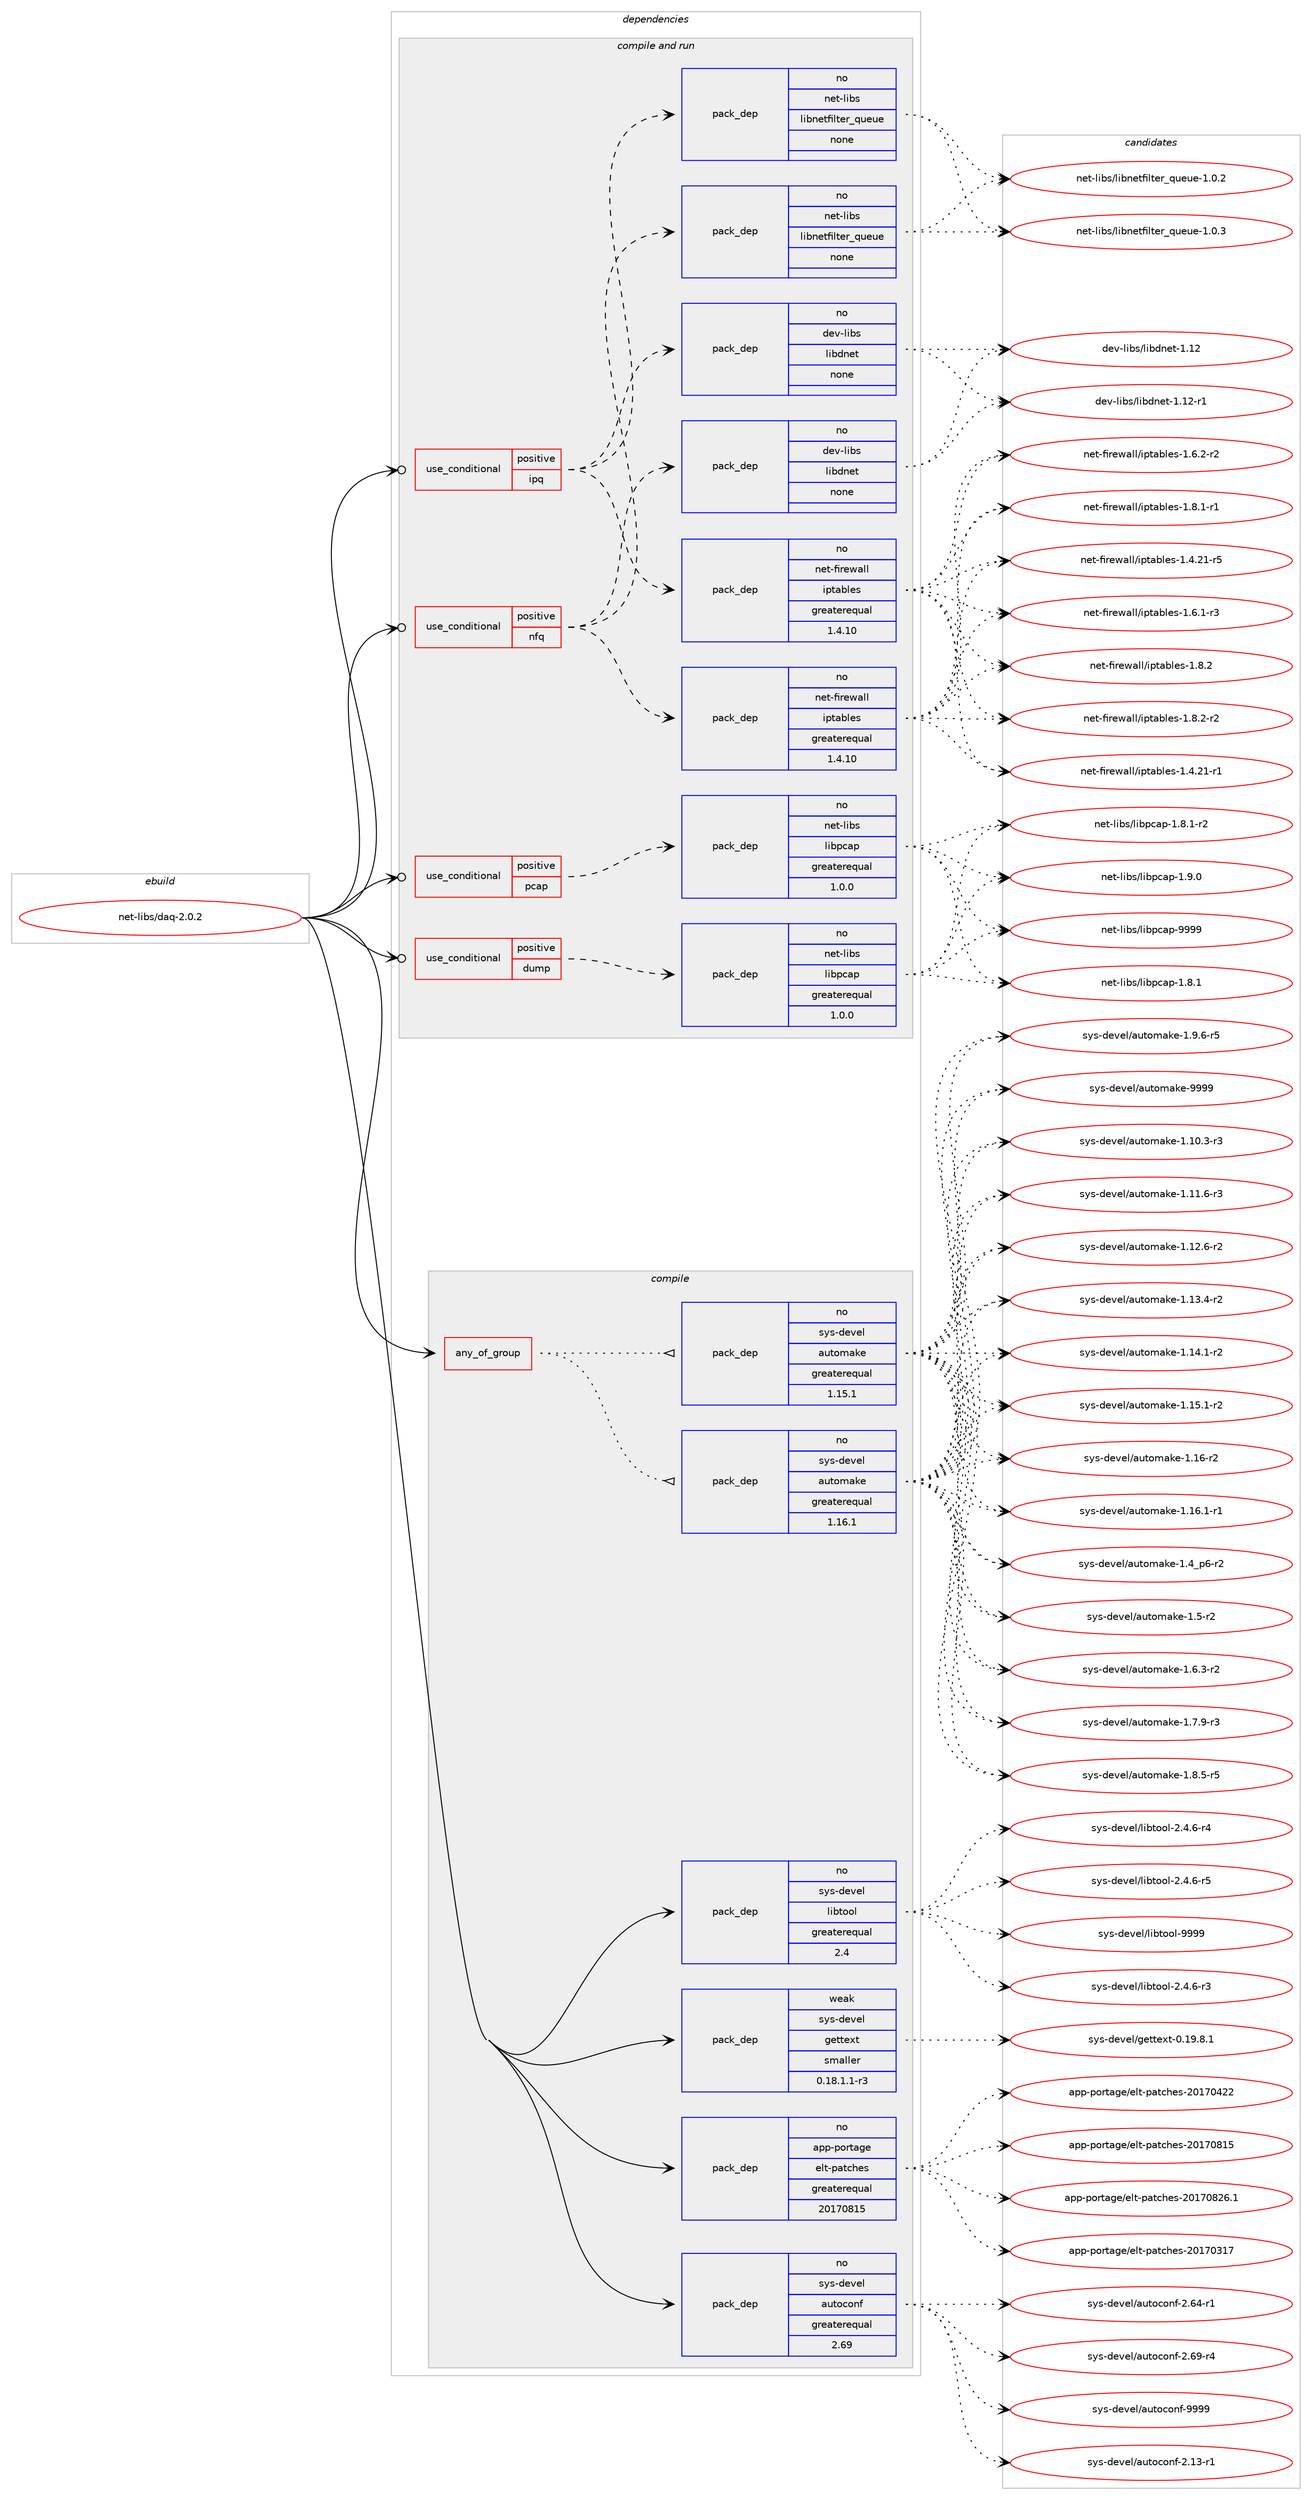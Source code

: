 digraph prolog {

# *************
# Graph options
# *************

newrank=true;
concentrate=true;
compound=true;
graph [rankdir=LR,fontname=Helvetica,fontsize=10,ranksep=1.5];#, ranksep=2.5, nodesep=0.2];
edge  [arrowhead=vee];
node  [fontname=Helvetica,fontsize=10];

# **********
# The ebuild
# **********

subgraph cluster_leftcol {
color=gray;
rank=same;
label=<<i>ebuild</i>>;
id [label="net-libs/daq-2.0.2", color=red, width=4, href="../net-libs/daq-2.0.2.svg"];
}

# ****************
# The dependencies
# ****************

subgraph cluster_midcol {
color=gray;
label=<<i>dependencies</i>>;
subgraph cluster_compile {
fillcolor="#eeeeee";
style=filled;
label=<<i>compile</i>>;
subgraph any26085 {
dependency1658218 [label=<<TABLE BORDER="0" CELLBORDER="1" CELLSPACING="0" CELLPADDING="4"><TR><TD CELLPADDING="10">any_of_group</TD></TR></TABLE>>, shape=none, color=red];subgraph pack1185441 {
dependency1658219 [label=<<TABLE BORDER="0" CELLBORDER="1" CELLSPACING="0" CELLPADDING="4" WIDTH="220"><TR><TD ROWSPAN="6" CELLPADDING="30">pack_dep</TD></TR><TR><TD WIDTH="110">no</TD></TR><TR><TD>sys-devel</TD></TR><TR><TD>automake</TD></TR><TR><TD>greaterequal</TD></TR><TR><TD>1.16.1</TD></TR></TABLE>>, shape=none, color=blue];
}
dependency1658218:e -> dependency1658219:w [weight=20,style="dotted",arrowhead="oinv"];
subgraph pack1185442 {
dependency1658220 [label=<<TABLE BORDER="0" CELLBORDER="1" CELLSPACING="0" CELLPADDING="4" WIDTH="220"><TR><TD ROWSPAN="6" CELLPADDING="30">pack_dep</TD></TR><TR><TD WIDTH="110">no</TD></TR><TR><TD>sys-devel</TD></TR><TR><TD>automake</TD></TR><TR><TD>greaterequal</TD></TR><TR><TD>1.15.1</TD></TR></TABLE>>, shape=none, color=blue];
}
dependency1658218:e -> dependency1658220:w [weight=20,style="dotted",arrowhead="oinv"];
}
id:e -> dependency1658218:w [weight=20,style="solid",arrowhead="vee"];
subgraph pack1185443 {
dependency1658221 [label=<<TABLE BORDER="0" CELLBORDER="1" CELLSPACING="0" CELLPADDING="4" WIDTH="220"><TR><TD ROWSPAN="6" CELLPADDING="30">pack_dep</TD></TR><TR><TD WIDTH="110">no</TD></TR><TR><TD>app-portage</TD></TR><TR><TD>elt-patches</TD></TR><TR><TD>greaterequal</TD></TR><TR><TD>20170815</TD></TR></TABLE>>, shape=none, color=blue];
}
id:e -> dependency1658221:w [weight=20,style="solid",arrowhead="vee"];
subgraph pack1185444 {
dependency1658222 [label=<<TABLE BORDER="0" CELLBORDER="1" CELLSPACING="0" CELLPADDING="4" WIDTH="220"><TR><TD ROWSPAN="6" CELLPADDING="30">pack_dep</TD></TR><TR><TD WIDTH="110">no</TD></TR><TR><TD>sys-devel</TD></TR><TR><TD>autoconf</TD></TR><TR><TD>greaterequal</TD></TR><TR><TD>2.69</TD></TR></TABLE>>, shape=none, color=blue];
}
id:e -> dependency1658222:w [weight=20,style="solid",arrowhead="vee"];
subgraph pack1185445 {
dependency1658223 [label=<<TABLE BORDER="0" CELLBORDER="1" CELLSPACING="0" CELLPADDING="4" WIDTH="220"><TR><TD ROWSPAN="6" CELLPADDING="30">pack_dep</TD></TR><TR><TD WIDTH="110">no</TD></TR><TR><TD>sys-devel</TD></TR><TR><TD>libtool</TD></TR><TR><TD>greaterequal</TD></TR><TR><TD>2.4</TD></TR></TABLE>>, shape=none, color=blue];
}
id:e -> dependency1658223:w [weight=20,style="solid",arrowhead="vee"];
subgraph pack1185446 {
dependency1658224 [label=<<TABLE BORDER="0" CELLBORDER="1" CELLSPACING="0" CELLPADDING="4" WIDTH="220"><TR><TD ROWSPAN="6" CELLPADDING="30">pack_dep</TD></TR><TR><TD WIDTH="110">weak</TD></TR><TR><TD>sys-devel</TD></TR><TR><TD>gettext</TD></TR><TR><TD>smaller</TD></TR><TR><TD>0.18.1.1-r3</TD></TR></TABLE>>, shape=none, color=blue];
}
id:e -> dependency1658224:w [weight=20,style="solid",arrowhead="vee"];
}
subgraph cluster_compileandrun {
fillcolor="#eeeeee";
style=filled;
label=<<i>compile and run</i>>;
subgraph cond445904 {
dependency1658225 [label=<<TABLE BORDER="0" CELLBORDER="1" CELLSPACING="0" CELLPADDING="4"><TR><TD ROWSPAN="3" CELLPADDING="10">use_conditional</TD></TR><TR><TD>positive</TD></TR><TR><TD>dump</TD></TR></TABLE>>, shape=none, color=red];
subgraph pack1185447 {
dependency1658226 [label=<<TABLE BORDER="0" CELLBORDER="1" CELLSPACING="0" CELLPADDING="4" WIDTH="220"><TR><TD ROWSPAN="6" CELLPADDING="30">pack_dep</TD></TR><TR><TD WIDTH="110">no</TD></TR><TR><TD>net-libs</TD></TR><TR><TD>libpcap</TD></TR><TR><TD>greaterequal</TD></TR><TR><TD>1.0.0</TD></TR></TABLE>>, shape=none, color=blue];
}
dependency1658225:e -> dependency1658226:w [weight=20,style="dashed",arrowhead="vee"];
}
id:e -> dependency1658225:w [weight=20,style="solid",arrowhead="odotvee"];
subgraph cond445905 {
dependency1658227 [label=<<TABLE BORDER="0" CELLBORDER="1" CELLSPACING="0" CELLPADDING="4"><TR><TD ROWSPAN="3" CELLPADDING="10">use_conditional</TD></TR><TR><TD>positive</TD></TR><TR><TD>ipq</TD></TR></TABLE>>, shape=none, color=red];
subgraph pack1185448 {
dependency1658228 [label=<<TABLE BORDER="0" CELLBORDER="1" CELLSPACING="0" CELLPADDING="4" WIDTH="220"><TR><TD ROWSPAN="6" CELLPADDING="30">pack_dep</TD></TR><TR><TD WIDTH="110">no</TD></TR><TR><TD>net-firewall</TD></TR><TR><TD>iptables</TD></TR><TR><TD>greaterequal</TD></TR><TR><TD>1.4.10</TD></TR></TABLE>>, shape=none, color=blue];
}
dependency1658227:e -> dependency1658228:w [weight=20,style="dashed",arrowhead="vee"];
subgraph pack1185449 {
dependency1658229 [label=<<TABLE BORDER="0" CELLBORDER="1" CELLSPACING="0" CELLPADDING="4" WIDTH="220"><TR><TD ROWSPAN="6" CELLPADDING="30">pack_dep</TD></TR><TR><TD WIDTH="110">no</TD></TR><TR><TD>dev-libs</TD></TR><TR><TD>libdnet</TD></TR><TR><TD>none</TD></TR><TR><TD></TD></TR></TABLE>>, shape=none, color=blue];
}
dependency1658227:e -> dependency1658229:w [weight=20,style="dashed",arrowhead="vee"];
subgraph pack1185450 {
dependency1658230 [label=<<TABLE BORDER="0" CELLBORDER="1" CELLSPACING="0" CELLPADDING="4" WIDTH="220"><TR><TD ROWSPAN="6" CELLPADDING="30">pack_dep</TD></TR><TR><TD WIDTH="110">no</TD></TR><TR><TD>net-libs</TD></TR><TR><TD>libnetfilter_queue</TD></TR><TR><TD>none</TD></TR><TR><TD></TD></TR></TABLE>>, shape=none, color=blue];
}
dependency1658227:e -> dependency1658230:w [weight=20,style="dashed",arrowhead="vee"];
}
id:e -> dependency1658227:w [weight=20,style="solid",arrowhead="odotvee"];
subgraph cond445906 {
dependency1658231 [label=<<TABLE BORDER="0" CELLBORDER="1" CELLSPACING="0" CELLPADDING="4"><TR><TD ROWSPAN="3" CELLPADDING="10">use_conditional</TD></TR><TR><TD>positive</TD></TR><TR><TD>nfq</TD></TR></TABLE>>, shape=none, color=red];
subgraph pack1185451 {
dependency1658232 [label=<<TABLE BORDER="0" CELLBORDER="1" CELLSPACING="0" CELLPADDING="4" WIDTH="220"><TR><TD ROWSPAN="6" CELLPADDING="30">pack_dep</TD></TR><TR><TD WIDTH="110">no</TD></TR><TR><TD>net-firewall</TD></TR><TR><TD>iptables</TD></TR><TR><TD>greaterequal</TD></TR><TR><TD>1.4.10</TD></TR></TABLE>>, shape=none, color=blue];
}
dependency1658231:e -> dependency1658232:w [weight=20,style="dashed",arrowhead="vee"];
subgraph pack1185452 {
dependency1658233 [label=<<TABLE BORDER="0" CELLBORDER="1" CELLSPACING="0" CELLPADDING="4" WIDTH="220"><TR><TD ROWSPAN="6" CELLPADDING="30">pack_dep</TD></TR><TR><TD WIDTH="110">no</TD></TR><TR><TD>dev-libs</TD></TR><TR><TD>libdnet</TD></TR><TR><TD>none</TD></TR><TR><TD></TD></TR></TABLE>>, shape=none, color=blue];
}
dependency1658231:e -> dependency1658233:w [weight=20,style="dashed",arrowhead="vee"];
subgraph pack1185453 {
dependency1658234 [label=<<TABLE BORDER="0" CELLBORDER="1" CELLSPACING="0" CELLPADDING="4" WIDTH="220"><TR><TD ROWSPAN="6" CELLPADDING="30">pack_dep</TD></TR><TR><TD WIDTH="110">no</TD></TR><TR><TD>net-libs</TD></TR><TR><TD>libnetfilter_queue</TD></TR><TR><TD>none</TD></TR><TR><TD></TD></TR></TABLE>>, shape=none, color=blue];
}
dependency1658231:e -> dependency1658234:w [weight=20,style="dashed",arrowhead="vee"];
}
id:e -> dependency1658231:w [weight=20,style="solid",arrowhead="odotvee"];
subgraph cond445907 {
dependency1658235 [label=<<TABLE BORDER="0" CELLBORDER="1" CELLSPACING="0" CELLPADDING="4"><TR><TD ROWSPAN="3" CELLPADDING="10">use_conditional</TD></TR><TR><TD>positive</TD></TR><TR><TD>pcap</TD></TR></TABLE>>, shape=none, color=red];
subgraph pack1185454 {
dependency1658236 [label=<<TABLE BORDER="0" CELLBORDER="1" CELLSPACING="0" CELLPADDING="4" WIDTH="220"><TR><TD ROWSPAN="6" CELLPADDING="30">pack_dep</TD></TR><TR><TD WIDTH="110">no</TD></TR><TR><TD>net-libs</TD></TR><TR><TD>libpcap</TD></TR><TR><TD>greaterequal</TD></TR><TR><TD>1.0.0</TD></TR></TABLE>>, shape=none, color=blue];
}
dependency1658235:e -> dependency1658236:w [weight=20,style="dashed",arrowhead="vee"];
}
id:e -> dependency1658235:w [weight=20,style="solid",arrowhead="odotvee"];
}
subgraph cluster_run {
fillcolor="#eeeeee";
style=filled;
label=<<i>run</i>>;
}
}

# **************
# The candidates
# **************

subgraph cluster_choices {
rank=same;
color=gray;
label=<<i>candidates</i>>;

subgraph choice1185441 {
color=black;
nodesep=1;
choice11512111545100101118101108479711711611110997107101454946494846514511451 [label="sys-devel/automake-1.10.3-r3", color=red, width=4,href="../sys-devel/automake-1.10.3-r3.svg"];
choice11512111545100101118101108479711711611110997107101454946494946544511451 [label="sys-devel/automake-1.11.6-r3", color=red, width=4,href="../sys-devel/automake-1.11.6-r3.svg"];
choice11512111545100101118101108479711711611110997107101454946495046544511450 [label="sys-devel/automake-1.12.6-r2", color=red, width=4,href="../sys-devel/automake-1.12.6-r2.svg"];
choice11512111545100101118101108479711711611110997107101454946495146524511450 [label="sys-devel/automake-1.13.4-r2", color=red, width=4,href="../sys-devel/automake-1.13.4-r2.svg"];
choice11512111545100101118101108479711711611110997107101454946495246494511450 [label="sys-devel/automake-1.14.1-r2", color=red, width=4,href="../sys-devel/automake-1.14.1-r2.svg"];
choice11512111545100101118101108479711711611110997107101454946495346494511450 [label="sys-devel/automake-1.15.1-r2", color=red, width=4,href="../sys-devel/automake-1.15.1-r2.svg"];
choice1151211154510010111810110847971171161111099710710145494649544511450 [label="sys-devel/automake-1.16-r2", color=red, width=4,href="../sys-devel/automake-1.16-r2.svg"];
choice11512111545100101118101108479711711611110997107101454946495446494511449 [label="sys-devel/automake-1.16.1-r1", color=red, width=4,href="../sys-devel/automake-1.16.1-r1.svg"];
choice115121115451001011181011084797117116111109971071014549465295112544511450 [label="sys-devel/automake-1.4_p6-r2", color=red, width=4,href="../sys-devel/automake-1.4_p6-r2.svg"];
choice11512111545100101118101108479711711611110997107101454946534511450 [label="sys-devel/automake-1.5-r2", color=red, width=4,href="../sys-devel/automake-1.5-r2.svg"];
choice115121115451001011181011084797117116111109971071014549465446514511450 [label="sys-devel/automake-1.6.3-r2", color=red, width=4,href="../sys-devel/automake-1.6.3-r2.svg"];
choice115121115451001011181011084797117116111109971071014549465546574511451 [label="sys-devel/automake-1.7.9-r3", color=red, width=4,href="../sys-devel/automake-1.7.9-r3.svg"];
choice115121115451001011181011084797117116111109971071014549465646534511453 [label="sys-devel/automake-1.8.5-r5", color=red, width=4,href="../sys-devel/automake-1.8.5-r5.svg"];
choice115121115451001011181011084797117116111109971071014549465746544511453 [label="sys-devel/automake-1.9.6-r5", color=red, width=4,href="../sys-devel/automake-1.9.6-r5.svg"];
choice115121115451001011181011084797117116111109971071014557575757 [label="sys-devel/automake-9999", color=red, width=4,href="../sys-devel/automake-9999.svg"];
dependency1658219:e -> choice11512111545100101118101108479711711611110997107101454946494846514511451:w [style=dotted,weight="100"];
dependency1658219:e -> choice11512111545100101118101108479711711611110997107101454946494946544511451:w [style=dotted,weight="100"];
dependency1658219:e -> choice11512111545100101118101108479711711611110997107101454946495046544511450:w [style=dotted,weight="100"];
dependency1658219:e -> choice11512111545100101118101108479711711611110997107101454946495146524511450:w [style=dotted,weight="100"];
dependency1658219:e -> choice11512111545100101118101108479711711611110997107101454946495246494511450:w [style=dotted,weight="100"];
dependency1658219:e -> choice11512111545100101118101108479711711611110997107101454946495346494511450:w [style=dotted,weight="100"];
dependency1658219:e -> choice1151211154510010111810110847971171161111099710710145494649544511450:w [style=dotted,weight="100"];
dependency1658219:e -> choice11512111545100101118101108479711711611110997107101454946495446494511449:w [style=dotted,weight="100"];
dependency1658219:e -> choice115121115451001011181011084797117116111109971071014549465295112544511450:w [style=dotted,weight="100"];
dependency1658219:e -> choice11512111545100101118101108479711711611110997107101454946534511450:w [style=dotted,weight="100"];
dependency1658219:e -> choice115121115451001011181011084797117116111109971071014549465446514511450:w [style=dotted,weight="100"];
dependency1658219:e -> choice115121115451001011181011084797117116111109971071014549465546574511451:w [style=dotted,weight="100"];
dependency1658219:e -> choice115121115451001011181011084797117116111109971071014549465646534511453:w [style=dotted,weight="100"];
dependency1658219:e -> choice115121115451001011181011084797117116111109971071014549465746544511453:w [style=dotted,weight="100"];
dependency1658219:e -> choice115121115451001011181011084797117116111109971071014557575757:w [style=dotted,weight="100"];
}
subgraph choice1185442 {
color=black;
nodesep=1;
choice11512111545100101118101108479711711611110997107101454946494846514511451 [label="sys-devel/automake-1.10.3-r3", color=red, width=4,href="../sys-devel/automake-1.10.3-r3.svg"];
choice11512111545100101118101108479711711611110997107101454946494946544511451 [label="sys-devel/automake-1.11.6-r3", color=red, width=4,href="../sys-devel/automake-1.11.6-r3.svg"];
choice11512111545100101118101108479711711611110997107101454946495046544511450 [label="sys-devel/automake-1.12.6-r2", color=red, width=4,href="../sys-devel/automake-1.12.6-r2.svg"];
choice11512111545100101118101108479711711611110997107101454946495146524511450 [label="sys-devel/automake-1.13.4-r2", color=red, width=4,href="../sys-devel/automake-1.13.4-r2.svg"];
choice11512111545100101118101108479711711611110997107101454946495246494511450 [label="sys-devel/automake-1.14.1-r2", color=red, width=4,href="../sys-devel/automake-1.14.1-r2.svg"];
choice11512111545100101118101108479711711611110997107101454946495346494511450 [label="sys-devel/automake-1.15.1-r2", color=red, width=4,href="../sys-devel/automake-1.15.1-r2.svg"];
choice1151211154510010111810110847971171161111099710710145494649544511450 [label="sys-devel/automake-1.16-r2", color=red, width=4,href="../sys-devel/automake-1.16-r2.svg"];
choice11512111545100101118101108479711711611110997107101454946495446494511449 [label="sys-devel/automake-1.16.1-r1", color=red, width=4,href="../sys-devel/automake-1.16.1-r1.svg"];
choice115121115451001011181011084797117116111109971071014549465295112544511450 [label="sys-devel/automake-1.4_p6-r2", color=red, width=4,href="../sys-devel/automake-1.4_p6-r2.svg"];
choice11512111545100101118101108479711711611110997107101454946534511450 [label="sys-devel/automake-1.5-r2", color=red, width=4,href="../sys-devel/automake-1.5-r2.svg"];
choice115121115451001011181011084797117116111109971071014549465446514511450 [label="sys-devel/automake-1.6.3-r2", color=red, width=4,href="../sys-devel/automake-1.6.3-r2.svg"];
choice115121115451001011181011084797117116111109971071014549465546574511451 [label="sys-devel/automake-1.7.9-r3", color=red, width=4,href="../sys-devel/automake-1.7.9-r3.svg"];
choice115121115451001011181011084797117116111109971071014549465646534511453 [label="sys-devel/automake-1.8.5-r5", color=red, width=4,href="../sys-devel/automake-1.8.5-r5.svg"];
choice115121115451001011181011084797117116111109971071014549465746544511453 [label="sys-devel/automake-1.9.6-r5", color=red, width=4,href="../sys-devel/automake-1.9.6-r5.svg"];
choice115121115451001011181011084797117116111109971071014557575757 [label="sys-devel/automake-9999", color=red, width=4,href="../sys-devel/automake-9999.svg"];
dependency1658220:e -> choice11512111545100101118101108479711711611110997107101454946494846514511451:w [style=dotted,weight="100"];
dependency1658220:e -> choice11512111545100101118101108479711711611110997107101454946494946544511451:w [style=dotted,weight="100"];
dependency1658220:e -> choice11512111545100101118101108479711711611110997107101454946495046544511450:w [style=dotted,weight="100"];
dependency1658220:e -> choice11512111545100101118101108479711711611110997107101454946495146524511450:w [style=dotted,weight="100"];
dependency1658220:e -> choice11512111545100101118101108479711711611110997107101454946495246494511450:w [style=dotted,weight="100"];
dependency1658220:e -> choice11512111545100101118101108479711711611110997107101454946495346494511450:w [style=dotted,weight="100"];
dependency1658220:e -> choice1151211154510010111810110847971171161111099710710145494649544511450:w [style=dotted,weight="100"];
dependency1658220:e -> choice11512111545100101118101108479711711611110997107101454946495446494511449:w [style=dotted,weight="100"];
dependency1658220:e -> choice115121115451001011181011084797117116111109971071014549465295112544511450:w [style=dotted,weight="100"];
dependency1658220:e -> choice11512111545100101118101108479711711611110997107101454946534511450:w [style=dotted,weight="100"];
dependency1658220:e -> choice115121115451001011181011084797117116111109971071014549465446514511450:w [style=dotted,weight="100"];
dependency1658220:e -> choice115121115451001011181011084797117116111109971071014549465546574511451:w [style=dotted,weight="100"];
dependency1658220:e -> choice115121115451001011181011084797117116111109971071014549465646534511453:w [style=dotted,weight="100"];
dependency1658220:e -> choice115121115451001011181011084797117116111109971071014549465746544511453:w [style=dotted,weight="100"];
dependency1658220:e -> choice115121115451001011181011084797117116111109971071014557575757:w [style=dotted,weight="100"];
}
subgraph choice1185443 {
color=black;
nodesep=1;
choice97112112451121111141169710310147101108116451129711699104101115455048495548514955 [label="app-portage/elt-patches-20170317", color=red, width=4,href="../app-portage/elt-patches-20170317.svg"];
choice97112112451121111141169710310147101108116451129711699104101115455048495548525050 [label="app-portage/elt-patches-20170422", color=red, width=4,href="../app-portage/elt-patches-20170422.svg"];
choice97112112451121111141169710310147101108116451129711699104101115455048495548564953 [label="app-portage/elt-patches-20170815", color=red, width=4,href="../app-portage/elt-patches-20170815.svg"];
choice971121124511211111411697103101471011081164511297116991041011154550484955485650544649 [label="app-portage/elt-patches-20170826.1", color=red, width=4,href="../app-portage/elt-patches-20170826.1.svg"];
dependency1658221:e -> choice97112112451121111141169710310147101108116451129711699104101115455048495548514955:w [style=dotted,weight="100"];
dependency1658221:e -> choice97112112451121111141169710310147101108116451129711699104101115455048495548525050:w [style=dotted,weight="100"];
dependency1658221:e -> choice97112112451121111141169710310147101108116451129711699104101115455048495548564953:w [style=dotted,weight="100"];
dependency1658221:e -> choice971121124511211111411697103101471011081164511297116991041011154550484955485650544649:w [style=dotted,weight="100"];
}
subgraph choice1185444 {
color=black;
nodesep=1;
choice1151211154510010111810110847971171161119911111010245504649514511449 [label="sys-devel/autoconf-2.13-r1", color=red, width=4,href="../sys-devel/autoconf-2.13-r1.svg"];
choice1151211154510010111810110847971171161119911111010245504654524511449 [label="sys-devel/autoconf-2.64-r1", color=red, width=4,href="../sys-devel/autoconf-2.64-r1.svg"];
choice1151211154510010111810110847971171161119911111010245504654574511452 [label="sys-devel/autoconf-2.69-r4", color=red, width=4,href="../sys-devel/autoconf-2.69-r4.svg"];
choice115121115451001011181011084797117116111991111101024557575757 [label="sys-devel/autoconf-9999", color=red, width=4,href="../sys-devel/autoconf-9999.svg"];
dependency1658222:e -> choice1151211154510010111810110847971171161119911111010245504649514511449:w [style=dotted,weight="100"];
dependency1658222:e -> choice1151211154510010111810110847971171161119911111010245504654524511449:w [style=dotted,weight="100"];
dependency1658222:e -> choice1151211154510010111810110847971171161119911111010245504654574511452:w [style=dotted,weight="100"];
dependency1658222:e -> choice115121115451001011181011084797117116111991111101024557575757:w [style=dotted,weight="100"];
}
subgraph choice1185445 {
color=black;
nodesep=1;
choice1151211154510010111810110847108105981161111111084550465246544511451 [label="sys-devel/libtool-2.4.6-r3", color=red, width=4,href="../sys-devel/libtool-2.4.6-r3.svg"];
choice1151211154510010111810110847108105981161111111084550465246544511452 [label="sys-devel/libtool-2.4.6-r4", color=red, width=4,href="../sys-devel/libtool-2.4.6-r4.svg"];
choice1151211154510010111810110847108105981161111111084550465246544511453 [label="sys-devel/libtool-2.4.6-r5", color=red, width=4,href="../sys-devel/libtool-2.4.6-r5.svg"];
choice1151211154510010111810110847108105981161111111084557575757 [label="sys-devel/libtool-9999", color=red, width=4,href="../sys-devel/libtool-9999.svg"];
dependency1658223:e -> choice1151211154510010111810110847108105981161111111084550465246544511451:w [style=dotted,weight="100"];
dependency1658223:e -> choice1151211154510010111810110847108105981161111111084550465246544511452:w [style=dotted,weight="100"];
dependency1658223:e -> choice1151211154510010111810110847108105981161111111084550465246544511453:w [style=dotted,weight="100"];
dependency1658223:e -> choice1151211154510010111810110847108105981161111111084557575757:w [style=dotted,weight="100"];
}
subgraph choice1185446 {
color=black;
nodesep=1;
choice1151211154510010111810110847103101116116101120116454846495746564649 [label="sys-devel/gettext-0.19.8.1", color=red, width=4,href="../sys-devel/gettext-0.19.8.1.svg"];
dependency1658224:e -> choice1151211154510010111810110847103101116116101120116454846495746564649:w [style=dotted,weight="100"];
}
subgraph choice1185447 {
color=black;
nodesep=1;
choice110101116451081059811547108105981129997112454946564649 [label="net-libs/libpcap-1.8.1", color=red, width=4,href="../net-libs/libpcap-1.8.1.svg"];
choice1101011164510810598115471081059811299971124549465646494511450 [label="net-libs/libpcap-1.8.1-r2", color=red, width=4,href="../net-libs/libpcap-1.8.1-r2.svg"];
choice110101116451081059811547108105981129997112454946574648 [label="net-libs/libpcap-1.9.0", color=red, width=4,href="../net-libs/libpcap-1.9.0.svg"];
choice1101011164510810598115471081059811299971124557575757 [label="net-libs/libpcap-9999", color=red, width=4,href="../net-libs/libpcap-9999.svg"];
dependency1658226:e -> choice110101116451081059811547108105981129997112454946564649:w [style=dotted,weight="100"];
dependency1658226:e -> choice1101011164510810598115471081059811299971124549465646494511450:w [style=dotted,weight="100"];
dependency1658226:e -> choice110101116451081059811547108105981129997112454946574648:w [style=dotted,weight="100"];
dependency1658226:e -> choice1101011164510810598115471081059811299971124557575757:w [style=dotted,weight="100"];
}
subgraph choice1185448 {
color=black;
nodesep=1;
choice1101011164510210511410111997108108471051121169798108101115454946524650494511449 [label="net-firewall/iptables-1.4.21-r1", color=red, width=4,href="../net-firewall/iptables-1.4.21-r1.svg"];
choice1101011164510210511410111997108108471051121169798108101115454946524650494511453 [label="net-firewall/iptables-1.4.21-r5", color=red, width=4,href="../net-firewall/iptables-1.4.21-r5.svg"];
choice11010111645102105114101119971081084710511211697981081011154549465446494511451 [label="net-firewall/iptables-1.6.1-r3", color=red, width=4,href="../net-firewall/iptables-1.6.1-r3.svg"];
choice11010111645102105114101119971081084710511211697981081011154549465446504511450 [label="net-firewall/iptables-1.6.2-r2", color=red, width=4,href="../net-firewall/iptables-1.6.2-r2.svg"];
choice11010111645102105114101119971081084710511211697981081011154549465646494511449 [label="net-firewall/iptables-1.8.1-r1", color=red, width=4,href="../net-firewall/iptables-1.8.1-r1.svg"];
choice1101011164510210511410111997108108471051121169798108101115454946564650 [label="net-firewall/iptables-1.8.2", color=red, width=4,href="../net-firewall/iptables-1.8.2.svg"];
choice11010111645102105114101119971081084710511211697981081011154549465646504511450 [label="net-firewall/iptables-1.8.2-r2", color=red, width=4,href="../net-firewall/iptables-1.8.2-r2.svg"];
dependency1658228:e -> choice1101011164510210511410111997108108471051121169798108101115454946524650494511449:w [style=dotted,weight="100"];
dependency1658228:e -> choice1101011164510210511410111997108108471051121169798108101115454946524650494511453:w [style=dotted,weight="100"];
dependency1658228:e -> choice11010111645102105114101119971081084710511211697981081011154549465446494511451:w [style=dotted,weight="100"];
dependency1658228:e -> choice11010111645102105114101119971081084710511211697981081011154549465446504511450:w [style=dotted,weight="100"];
dependency1658228:e -> choice11010111645102105114101119971081084710511211697981081011154549465646494511449:w [style=dotted,weight="100"];
dependency1658228:e -> choice1101011164510210511410111997108108471051121169798108101115454946564650:w [style=dotted,weight="100"];
dependency1658228:e -> choice11010111645102105114101119971081084710511211697981081011154549465646504511450:w [style=dotted,weight="100"];
}
subgraph choice1185449 {
color=black;
nodesep=1;
choice100101118451081059811547108105981001101011164549464950 [label="dev-libs/libdnet-1.12", color=red, width=4,href="../dev-libs/libdnet-1.12.svg"];
choice1001011184510810598115471081059810011010111645494649504511449 [label="dev-libs/libdnet-1.12-r1", color=red, width=4,href="../dev-libs/libdnet-1.12-r1.svg"];
dependency1658229:e -> choice100101118451081059811547108105981001101011164549464950:w [style=dotted,weight="100"];
dependency1658229:e -> choice1001011184510810598115471081059810011010111645494649504511449:w [style=dotted,weight="100"];
}
subgraph choice1185450 {
color=black;
nodesep=1;
choice1101011164510810598115471081059811010111610210510811610111495113117101117101454946484650 [label="net-libs/libnetfilter_queue-1.0.2", color=red, width=4,href="../net-libs/libnetfilter_queue-1.0.2.svg"];
choice1101011164510810598115471081059811010111610210510811610111495113117101117101454946484651 [label="net-libs/libnetfilter_queue-1.0.3", color=red, width=4,href="../net-libs/libnetfilter_queue-1.0.3.svg"];
dependency1658230:e -> choice1101011164510810598115471081059811010111610210510811610111495113117101117101454946484650:w [style=dotted,weight="100"];
dependency1658230:e -> choice1101011164510810598115471081059811010111610210510811610111495113117101117101454946484651:w [style=dotted,weight="100"];
}
subgraph choice1185451 {
color=black;
nodesep=1;
choice1101011164510210511410111997108108471051121169798108101115454946524650494511449 [label="net-firewall/iptables-1.4.21-r1", color=red, width=4,href="../net-firewall/iptables-1.4.21-r1.svg"];
choice1101011164510210511410111997108108471051121169798108101115454946524650494511453 [label="net-firewall/iptables-1.4.21-r5", color=red, width=4,href="../net-firewall/iptables-1.4.21-r5.svg"];
choice11010111645102105114101119971081084710511211697981081011154549465446494511451 [label="net-firewall/iptables-1.6.1-r3", color=red, width=4,href="../net-firewall/iptables-1.6.1-r3.svg"];
choice11010111645102105114101119971081084710511211697981081011154549465446504511450 [label="net-firewall/iptables-1.6.2-r2", color=red, width=4,href="../net-firewall/iptables-1.6.2-r2.svg"];
choice11010111645102105114101119971081084710511211697981081011154549465646494511449 [label="net-firewall/iptables-1.8.1-r1", color=red, width=4,href="../net-firewall/iptables-1.8.1-r1.svg"];
choice1101011164510210511410111997108108471051121169798108101115454946564650 [label="net-firewall/iptables-1.8.2", color=red, width=4,href="../net-firewall/iptables-1.8.2.svg"];
choice11010111645102105114101119971081084710511211697981081011154549465646504511450 [label="net-firewall/iptables-1.8.2-r2", color=red, width=4,href="../net-firewall/iptables-1.8.2-r2.svg"];
dependency1658232:e -> choice1101011164510210511410111997108108471051121169798108101115454946524650494511449:w [style=dotted,weight="100"];
dependency1658232:e -> choice1101011164510210511410111997108108471051121169798108101115454946524650494511453:w [style=dotted,weight="100"];
dependency1658232:e -> choice11010111645102105114101119971081084710511211697981081011154549465446494511451:w [style=dotted,weight="100"];
dependency1658232:e -> choice11010111645102105114101119971081084710511211697981081011154549465446504511450:w [style=dotted,weight="100"];
dependency1658232:e -> choice11010111645102105114101119971081084710511211697981081011154549465646494511449:w [style=dotted,weight="100"];
dependency1658232:e -> choice1101011164510210511410111997108108471051121169798108101115454946564650:w [style=dotted,weight="100"];
dependency1658232:e -> choice11010111645102105114101119971081084710511211697981081011154549465646504511450:w [style=dotted,weight="100"];
}
subgraph choice1185452 {
color=black;
nodesep=1;
choice100101118451081059811547108105981001101011164549464950 [label="dev-libs/libdnet-1.12", color=red, width=4,href="../dev-libs/libdnet-1.12.svg"];
choice1001011184510810598115471081059810011010111645494649504511449 [label="dev-libs/libdnet-1.12-r1", color=red, width=4,href="../dev-libs/libdnet-1.12-r1.svg"];
dependency1658233:e -> choice100101118451081059811547108105981001101011164549464950:w [style=dotted,weight="100"];
dependency1658233:e -> choice1001011184510810598115471081059810011010111645494649504511449:w [style=dotted,weight="100"];
}
subgraph choice1185453 {
color=black;
nodesep=1;
choice1101011164510810598115471081059811010111610210510811610111495113117101117101454946484650 [label="net-libs/libnetfilter_queue-1.0.2", color=red, width=4,href="../net-libs/libnetfilter_queue-1.0.2.svg"];
choice1101011164510810598115471081059811010111610210510811610111495113117101117101454946484651 [label="net-libs/libnetfilter_queue-1.0.3", color=red, width=4,href="../net-libs/libnetfilter_queue-1.0.3.svg"];
dependency1658234:e -> choice1101011164510810598115471081059811010111610210510811610111495113117101117101454946484650:w [style=dotted,weight="100"];
dependency1658234:e -> choice1101011164510810598115471081059811010111610210510811610111495113117101117101454946484651:w [style=dotted,weight="100"];
}
subgraph choice1185454 {
color=black;
nodesep=1;
choice110101116451081059811547108105981129997112454946564649 [label="net-libs/libpcap-1.8.1", color=red, width=4,href="../net-libs/libpcap-1.8.1.svg"];
choice1101011164510810598115471081059811299971124549465646494511450 [label="net-libs/libpcap-1.8.1-r2", color=red, width=4,href="../net-libs/libpcap-1.8.1-r2.svg"];
choice110101116451081059811547108105981129997112454946574648 [label="net-libs/libpcap-1.9.0", color=red, width=4,href="../net-libs/libpcap-1.9.0.svg"];
choice1101011164510810598115471081059811299971124557575757 [label="net-libs/libpcap-9999", color=red, width=4,href="../net-libs/libpcap-9999.svg"];
dependency1658236:e -> choice110101116451081059811547108105981129997112454946564649:w [style=dotted,weight="100"];
dependency1658236:e -> choice1101011164510810598115471081059811299971124549465646494511450:w [style=dotted,weight="100"];
dependency1658236:e -> choice110101116451081059811547108105981129997112454946574648:w [style=dotted,weight="100"];
dependency1658236:e -> choice1101011164510810598115471081059811299971124557575757:w [style=dotted,weight="100"];
}
}

}
